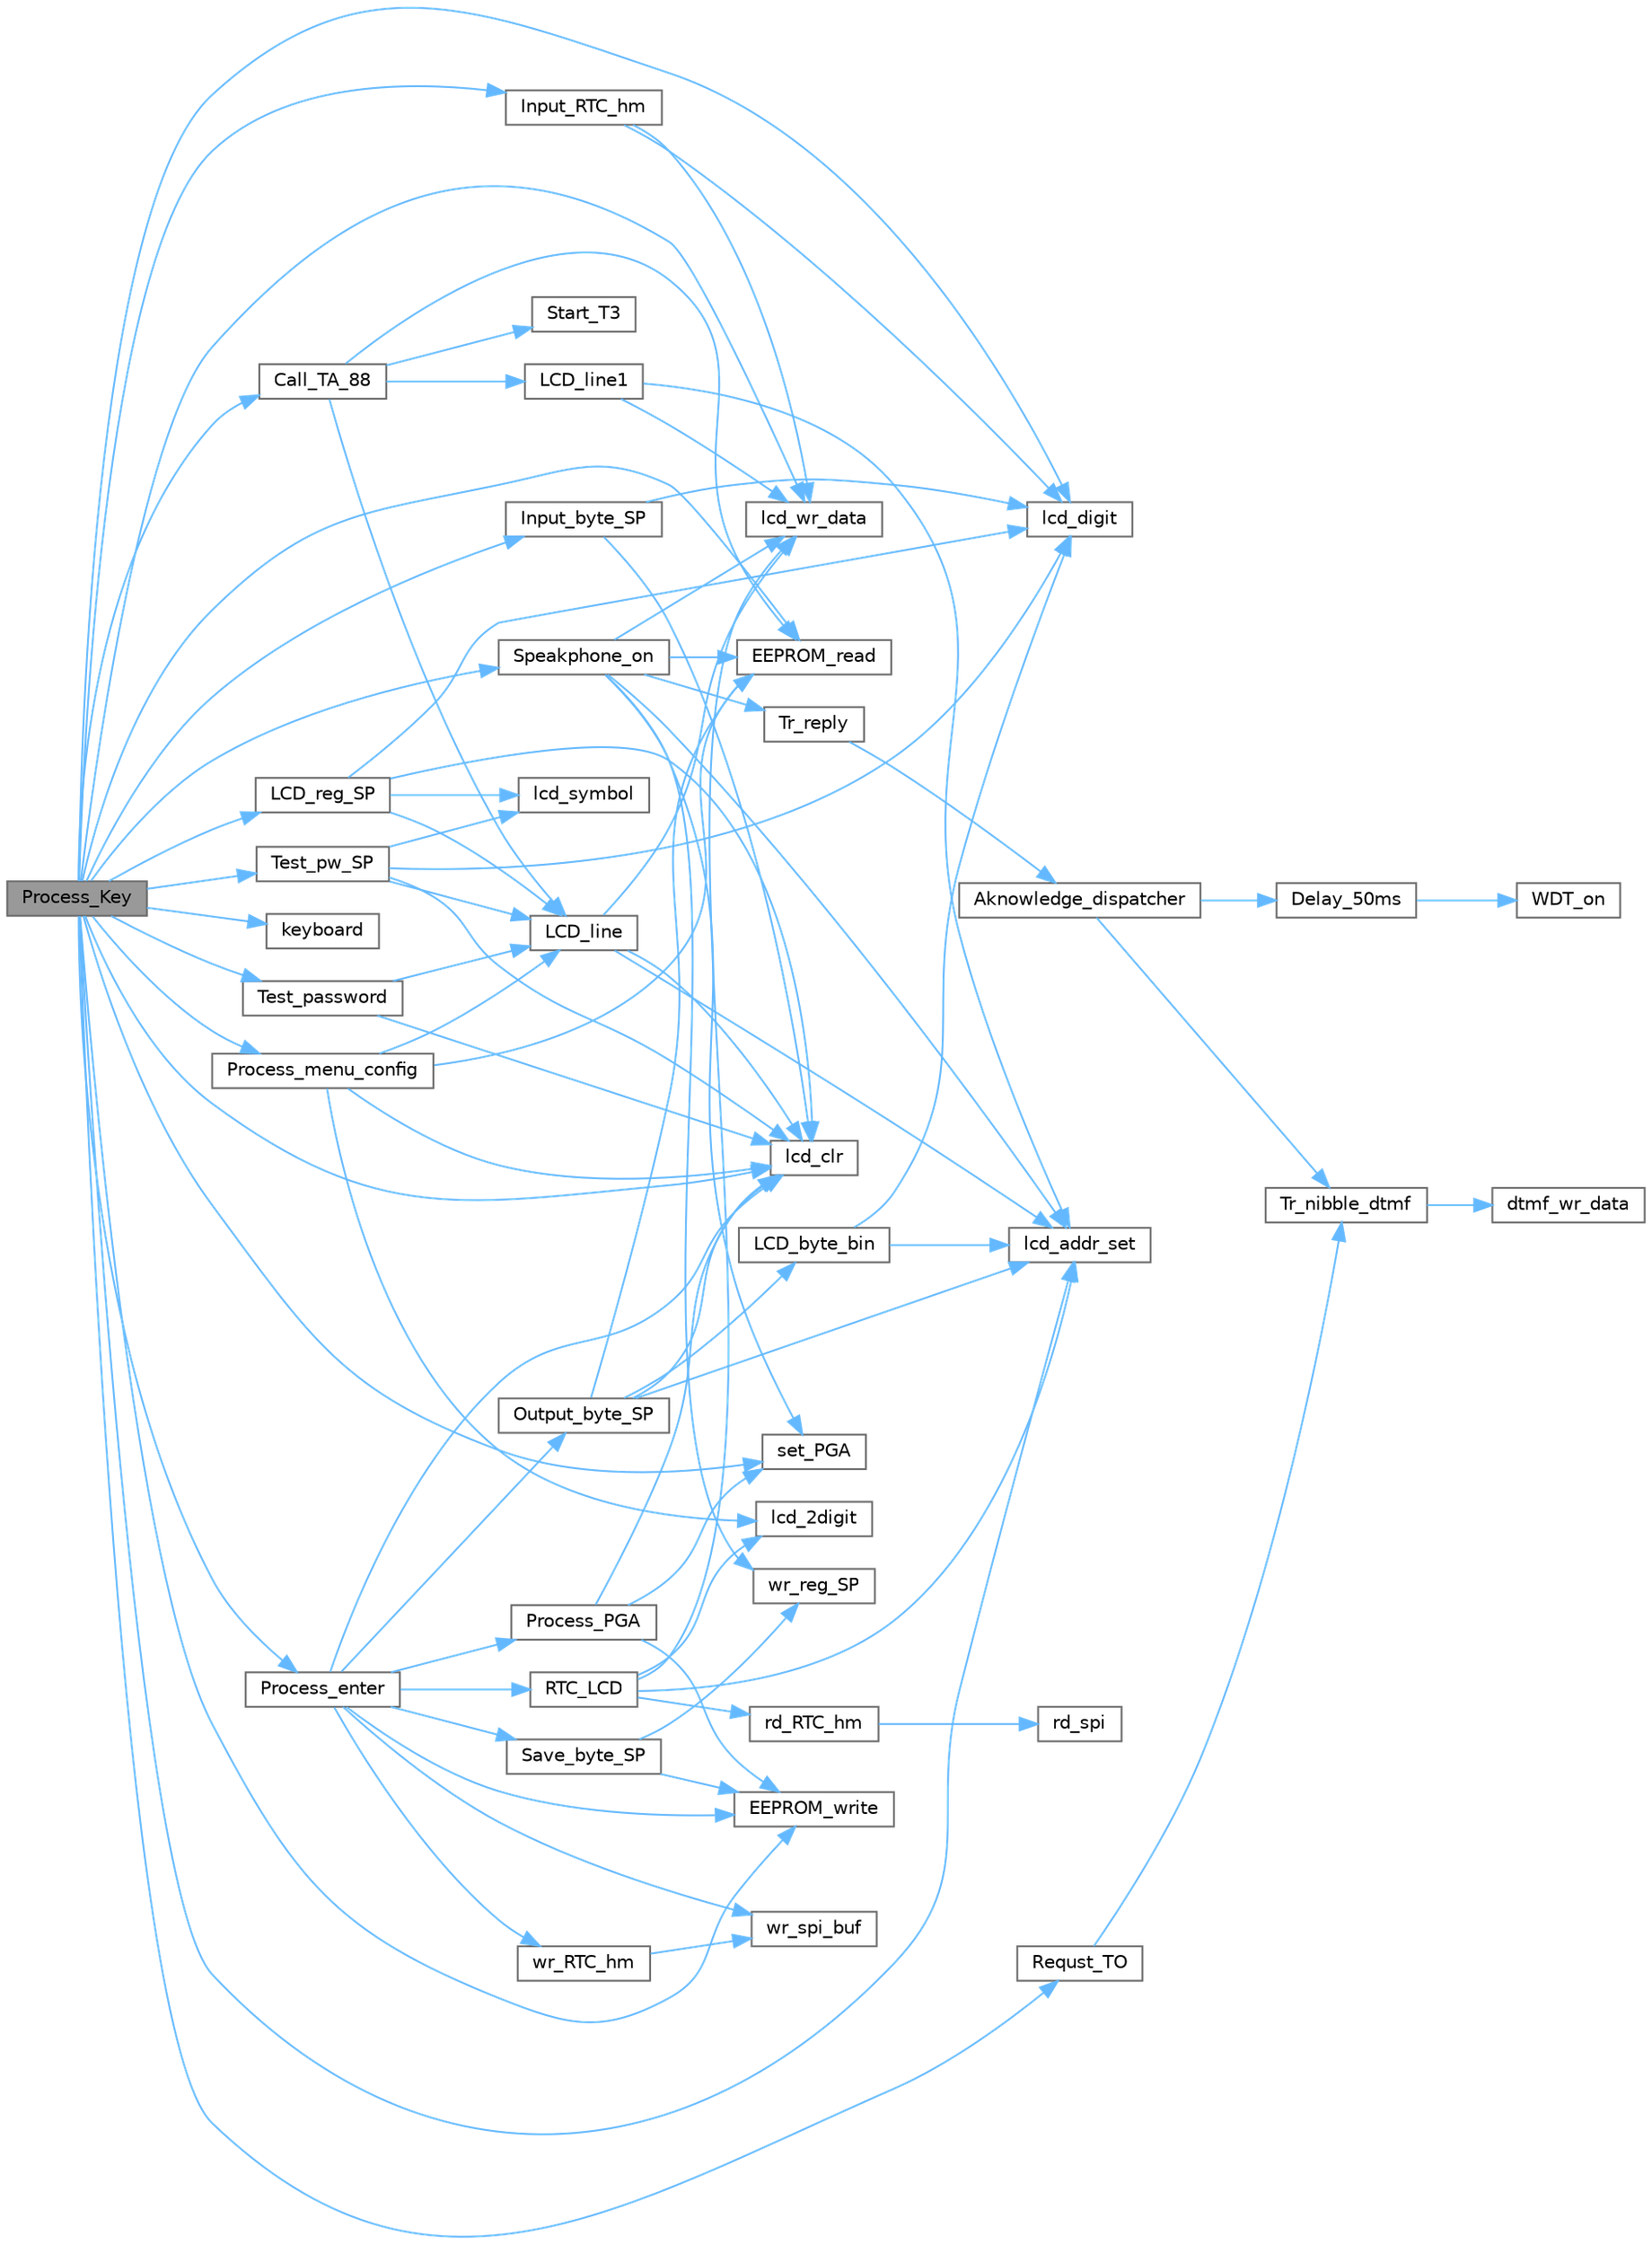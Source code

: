 digraph "Process_Key"
{
 // LATEX_PDF_SIZE
  bgcolor="transparent";
  edge [fontname=Helvetica,fontsize=10,labelfontname=Helvetica,labelfontsize=10];
  node [fontname=Helvetica,fontsize=10,shape=box,height=0.2,width=0.4];
  rankdir="LR";
  Node1 [label="Process_Key",height=0.2,width=0.4,color="gray40", fillcolor="grey60", style="filled", fontcolor="black",tooltip=" "];
  Node1 -> Node2 [color="steelblue1",style="solid"];
  Node2 [label="Call_TA_88",height=0.2,width=0.4,color="grey40", fillcolor="white", style="filled",URL="$_t_o_8c.html#ac6c3f5a59883cb87baefc727759e96a6",tooltip=" "];
  Node2 -> Node3 [color="steelblue1",style="solid"];
  Node3 [label="EEPROM_read",height=0.2,width=0.4,color="grey40", fillcolor="white", style="filled",URL="$_t_o_8c.html#af3b223c3ad2939f63d8e91d69e1f5b8e",tooltip=" "];
  Node2 -> Node4 [color="steelblue1",style="solid"];
  Node4 [label="LCD_line",height=0.2,width=0.4,color="grey40", fillcolor="white", style="filled",URL="$_t_o_8c.html#aaefa7e4eeb8d02f570de2072a4a27ad6",tooltip=" "];
  Node4 -> Node5 [color="steelblue1",style="solid"];
  Node5 [label="lcd_addr_set",height=0.2,width=0.4,color="grey40", fillcolor="white", style="filled",URL="$_t_o__s_8h.html#afc2c56626b3e68ad2ff88fa07d8f082f",tooltip=" "];
  Node4 -> Node6 [color="steelblue1",style="solid"];
  Node6 [label="lcd_clr",height=0.2,width=0.4,color="grey40", fillcolor="white", style="filled",URL="$_t_o__s_8h.html#a33e140c8175d738415fb9c72e73a8cef",tooltip=" "];
  Node4 -> Node7 [color="steelblue1",style="solid"];
  Node7 [label="lcd_wr_data",height=0.2,width=0.4,color="grey40", fillcolor="white", style="filled",URL="$_t_o__s_8h.html#acec9a300c55f0aa1e03d760030d2fcfe",tooltip=" "];
  Node2 -> Node8 [color="steelblue1",style="solid"];
  Node8 [label="LCD_line1",height=0.2,width=0.4,color="grey40", fillcolor="white", style="filled",URL="$_t_o_8c.html#a7115d7d97557c0cd3d52b85cc8e0a854",tooltip=" "];
  Node8 -> Node5 [color="steelblue1",style="solid"];
  Node8 -> Node7 [color="steelblue1",style="solid"];
  Node2 -> Node9 [color="steelblue1",style="solid"];
  Node9 [label="Start_T3",height=0.2,width=0.4,color="grey40", fillcolor="white", style="filled",URL="$_d_t_m_f_8c.html#a08a8c49e4c4a5ab8a8b608f3e2650f58",tooltip=" "];
  Node1 -> Node3 [color="steelblue1",style="solid"];
  Node1 -> Node10 [color="steelblue1",style="solid"];
  Node10 [label="EEPROM_write",height=0.2,width=0.4,color="grey40", fillcolor="white", style="filled",URL="$_t_o_8c.html#a59a2e87e4c18651985ce2297567fcc26",tooltip=" "];
  Node1 -> Node11 [color="steelblue1",style="solid"];
  Node11 [label="Input_byte_SP",height=0.2,width=0.4,color="grey40", fillcolor="white", style="filled",URL="$_t_o_8c.html#a18444626633c29bd9f1768178b9941fa",tooltip=" "];
  Node11 -> Node6 [color="steelblue1",style="solid"];
  Node11 -> Node12 [color="steelblue1",style="solid"];
  Node12 [label="lcd_digit",height=0.2,width=0.4,color="grey40", fillcolor="white", style="filled",URL="$_t_o__s_8h.html#a3eb2f55cc61828148182f3fa290029f4",tooltip=" "];
  Node1 -> Node13 [color="steelblue1",style="solid"];
  Node13 [label="Input_RTC_hm",height=0.2,width=0.4,color="grey40", fillcolor="white", style="filled",URL="$_t_o_8c.html#a50e2ac35f811cb6fbb8c09a054794ae0",tooltip=" "];
  Node13 -> Node12 [color="steelblue1",style="solid"];
  Node13 -> Node7 [color="steelblue1",style="solid"];
  Node1 -> Node14 [color="steelblue1",style="solid"];
  Node14 [label="keyboard",height=0.2,width=0.4,color="grey40", fillcolor="white", style="filled",URL="$_t_o__s_8h.html#a6554475ba17037b45acc0c5e4b690673",tooltip=" "];
  Node1 -> Node5 [color="steelblue1",style="solid"];
  Node1 -> Node6 [color="steelblue1",style="solid"];
  Node1 -> Node12 [color="steelblue1",style="solid"];
  Node1 -> Node15 [color="steelblue1",style="solid"];
  Node15 [label="LCD_reg_SP",height=0.2,width=0.4,color="grey40", fillcolor="white", style="filled",URL="$_t_o_8c.html#aabceeda845eba4850e562855ae26353b",tooltip=" "];
  Node15 -> Node6 [color="steelblue1",style="solid"];
  Node15 -> Node12 [color="steelblue1",style="solid"];
  Node15 -> Node4 [color="steelblue1",style="solid"];
  Node15 -> Node16 [color="steelblue1",style="solid"];
  Node16 [label="lcd_symbol",height=0.2,width=0.4,color="grey40", fillcolor="white", style="filled",URL="$_t_o__s_8h.html#a6b09019dee66cb90f8d6c73ea9f448c3",tooltip=" "];
  Node1 -> Node7 [color="steelblue1",style="solid"];
  Node1 -> Node17 [color="steelblue1",style="solid"];
  Node17 [label="Process_enter",height=0.2,width=0.4,color="grey40", fillcolor="white", style="filled",URL="$_t_o_8c.html#aa4090c936a30b791ad49eff50f9f68e1",tooltip=" "];
  Node17 -> Node10 [color="steelblue1",style="solid"];
  Node17 -> Node6 [color="steelblue1",style="solid"];
  Node17 -> Node18 [color="steelblue1",style="solid"];
  Node18 [label="Output_byte_SP",height=0.2,width=0.4,color="grey40", fillcolor="white", style="filled",URL="$_t_o_8c.html#a3a92c0653c5a2dba593d0de736b3987e",tooltip=" "];
  Node18 -> Node3 [color="steelblue1",style="solid"];
  Node18 -> Node5 [color="steelblue1",style="solid"];
  Node18 -> Node19 [color="steelblue1",style="solid"];
  Node19 [label="LCD_byte_bin",height=0.2,width=0.4,color="grey40", fillcolor="white", style="filled",URL="$_t_o_8c.html#a8439ca26a5f16bfb8a97e337afdfcd30",tooltip=" "];
  Node19 -> Node5 [color="steelblue1",style="solid"];
  Node19 -> Node12 [color="steelblue1",style="solid"];
  Node18 -> Node6 [color="steelblue1",style="solid"];
  Node17 -> Node20 [color="steelblue1",style="solid"];
  Node20 [label="Process_PGA",height=0.2,width=0.4,color="grey40", fillcolor="white", style="filled",URL="$_t_o_8c.html#a6758953ce6d243f2a6eec2478f83ef00",tooltip=" "];
  Node20 -> Node10 [color="steelblue1",style="solid"];
  Node20 -> Node6 [color="steelblue1",style="solid"];
  Node20 -> Node21 [color="steelblue1",style="solid"];
  Node21 [label="set_PGA",height=0.2,width=0.4,color="grey40", fillcolor="white", style="filled",URL="$_t_o_8c.html#a4c4a200e572aec0e3b9db369260a6e67",tooltip=" "];
  Node17 -> Node22 [color="steelblue1",style="solid"];
  Node22 [label="RTC_LCD",height=0.2,width=0.4,color="grey40", fillcolor="white", style="filled",URL="$_t_o_8c.html#a8f87d12b9dceb40fad94b335cabb081a",tooltip=" "];
  Node22 -> Node23 [color="steelblue1",style="solid"];
  Node23 [label="lcd_2digit",height=0.2,width=0.4,color="grey40", fillcolor="white", style="filled",URL="$_t_o__s_8h.html#abd39973577465d2535f7cf91827eacdc",tooltip=" "];
  Node22 -> Node5 [color="steelblue1",style="solid"];
  Node22 -> Node7 [color="steelblue1",style="solid"];
  Node22 -> Node24 [color="steelblue1",style="solid"];
  Node24 [label="rd_RTC_hm",height=0.2,width=0.4,color="grey40", fillcolor="white", style="filled",URL="$_t_o_8c.html#a47e1901e642c7bffcb69050a744f9811",tooltip=" "];
  Node24 -> Node25 [color="steelblue1",style="solid"];
  Node25 [label="rd_spi",height=0.2,width=0.4,color="grey40", fillcolor="white", style="filled",URL="$_t_o_8c.html#ad7918a5494dd6407114f6bfbc748acb2",tooltip=" "];
  Node17 -> Node26 [color="steelblue1",style="solid"];
  Node26 [label="Save_byte_SP",height=0.2,width=0.4,color="grey40", fillcolor="white", style="filled",URL="$_t_o_8c.html#ad94835fcd1b625a2c275ed08509b9e95",tooltip=" "];
  Node26 -> Node10 [color="steelblue1",style="solid"];
  Node26 -> Node27 [color="steelblue1",style="solid"];
  Node27 [label="wr_reg_SP",height=0.2,width=0.4,color="grey40", fillcolor="white", style="filled",URL="$_t_o_8c.html#a622201e13f0fa10ececfb7120d5d9213",tooltip=" "];
  Node17 -> Node28 [color="steelblue1",style="solid"];
  Node28 [label="wr_RTC_hm",height=0.2,width=0.4,color="grey40", fillcolor="white", style="filled",URL="$_t_o_8c.html#a4ec073d9e5ad99300763fe4427bb3822",tooltip=" "];
  Node28 -> Node29 [color="steelblue1",style="solid"];
  Node29 [label="wr_spi_buf",height=0.2,width=0.4,color="grey40", fillcolor="white", style="filled",URL="$_t_o_8c.html#a9840b2bf69c3cff21ba9c8615376301e",tooltip=" "];
  Node17 -> Node29 [color="steelblue1",style="solid"];
  Node1 -> Node30 [color="steelblue1",style="solid"];
  Node30 [label="Process_menu_config",height=0.2,width=0.4,color="grey40", fillcolor="white", style="filled",URL="$_t_o_8c.html#afb8093f70416123a4eff52860043506d",tooltip=" "];
  Node30 -> Node3 [color="steelblue1",style="solid"];
  Node30 -> Node23 [color="steelblue1",style="solid"];
  Node30 -> Node6 [color="steelblue1",style="solid"];
  Node30 -> Node4 [color="steelblue1",style="solid"];
  Node1 -> Node31 [color="steelblue1",style="solid"];
  Node31 [label="Requst_TO",height=0.2,width=0.4,color="grey40", fillcolor="white", style="filled",URL="$_d_t_m_f_8c.html#ab1033aa68ee58c1875834ba98d9ac650",tooltip=" "];
  Node31 -> Node32 [color="steelblue1",style="solid"];
  Node32 [label="Tr_nibble_dtmf",height=0.2,width=0.4,color="grey40", fillcolor="white", style="filled",URL="$_d_t_m_f_8c.html#a570a2914597cdbd787dc406df33c9ee3",tooltip=" "];
  Node32 -> Node33 [color="steelblue1",style="solid"];
  Node33 [label="dtmf_wr_data",height=0.2,width=0.4,color="grey40", fillcolor="white", style="filled",URL="$_t_o__s_8h.html#a6a6562ff9ff76cdb9e4a9e03bc59533f",tooltip=" "];
  Node1 -> Node21 [color="steelblue1",style="solid"];
  Node1 -> Node34 [color="steelblue1",style="solid"];
  Node34 [label="Speakphone_on",height=0.2,width=0.4,color="grey40", fillcolor="white", style="filled",URL="$_t_o_8c.html#a43cb723bbdcbff82df29c9af0a749ef1",tooltip=" "];
  Node34 -> Node3 [color="steelblue1",style="solid"];
  Node34 -> Node5 [color="steelblue1",style="solid"];
  Node34 -> Node7 [color="steelblue1",style="solid"];
  Node34 -> Node21 [color="steelblue1",style="solid"];
  Node34 -> Node35 [color="steelblue1",style="solid"];
  Node35 [label="Tr_reply",height=0.2,width=0.4,color="grey40", fillcolor="white", style="filled",URL="$_d_t_m_f_8c.html#a43ae60faaa257b8076b27ffafe9b873d",tooltip=" "];
  Node35 -> Node36 [color="steelblue1",style="solid"];
  Node36 [label="Aknowledge_dispatcher",height=0.2,width=0.4,color="grey40", fillcolor="white", style="filled",URL="$_d_t_m_f_8c.html#a838e20428f0ccbc9a6c4188641b446c0",tooltip=" "];
  Node36 -> Node37 [color="steelblue1",style="solid"];
  Node37 [label="Delay_50ms",height=0.2,width=0.4,color="grey40", fillcolor="white", style="filled",URL="$_d_t_m_f_8c.html#aee8ae72a0d155039cbafb1583d25a3fc",tooltip=" "];
  Node37 -> Node38 [color="steelblue1",style="solid"];
  Node38 [label="WDT_on",height=0.2,width=0.4,color="grey40", fillcolor="white", style="filled",URL="$_t_o_8c.html#ac6eb02bcbf266ecb55e98a44c01181f7",tooltip=" "];
  Node36 -> Node32 [color="steelblue1",style="solid"];
  Node34 -> Node27 [color="steelblue1",style="solid"];
  Node1 -> Node39 [color="steelblue1",style="solid"];
  Node39 [label="Test_password",height=0.2,width=0.4,color="grey40", fillcolor="white", style="filled",URL="$_t_o_8c.html#a4c304aaf7399a988da3861359f8ab9af",tooltip=" "];
  Node39 -> Node6 [color="steelblue1",style="solid"];
  Node39 -> Node4 [color="steelblue1",style="solid"];
  Node1 -> Node40 [color="steelblue1",style="solid"];
  Node40 [label="Test_pw_SP",height=0.2,width=0.4,color="grey40", fillcolor="white", style="filled",URL="$_t_o_8c.html#a6abc6f1be8207741795ce9e7186c6343",tooltip=" "];
  Node40 -> Node6 [color="steelblue1",style="solid"];
  Node40 -> Node12 [color="steelblue1",style="solid"];
  Node40 -> Node4 [color="steelblue1",style="solid"];
  Node40 -> Node16 [color="steelblue1",style="solid"];
}
